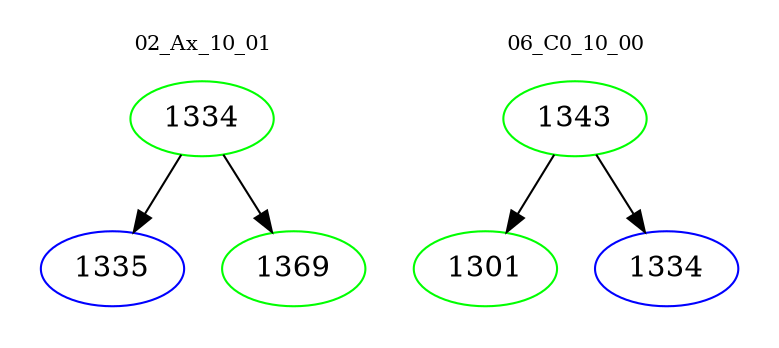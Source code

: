 digraph{
subgraph cluster_0 {
color = white
label = "02_Ax_10_01";
fontsize=10;
T0_1334 [label="1334", color="green"]
T0_1334 -> T0_1335 [color="black"]
T0_1335 [label="1335", color="blue"]
T0_1334 -> T0_1369 [color="black"]
T0_1369 [label="1369", color="green"]
}
subgraph cluster_1 {
color = white
label = "06_C0_10_00";
fontsize=10;
T1_1343 [label="1343", color="green"]
T1_1343 -> T1_1301 [color="black"]
T1_1301 [label="1301", color="green"]
T1_1343 -> T1_1334 [color="black"]
T1_1334 [label="1334", color="blue"]
}
}
